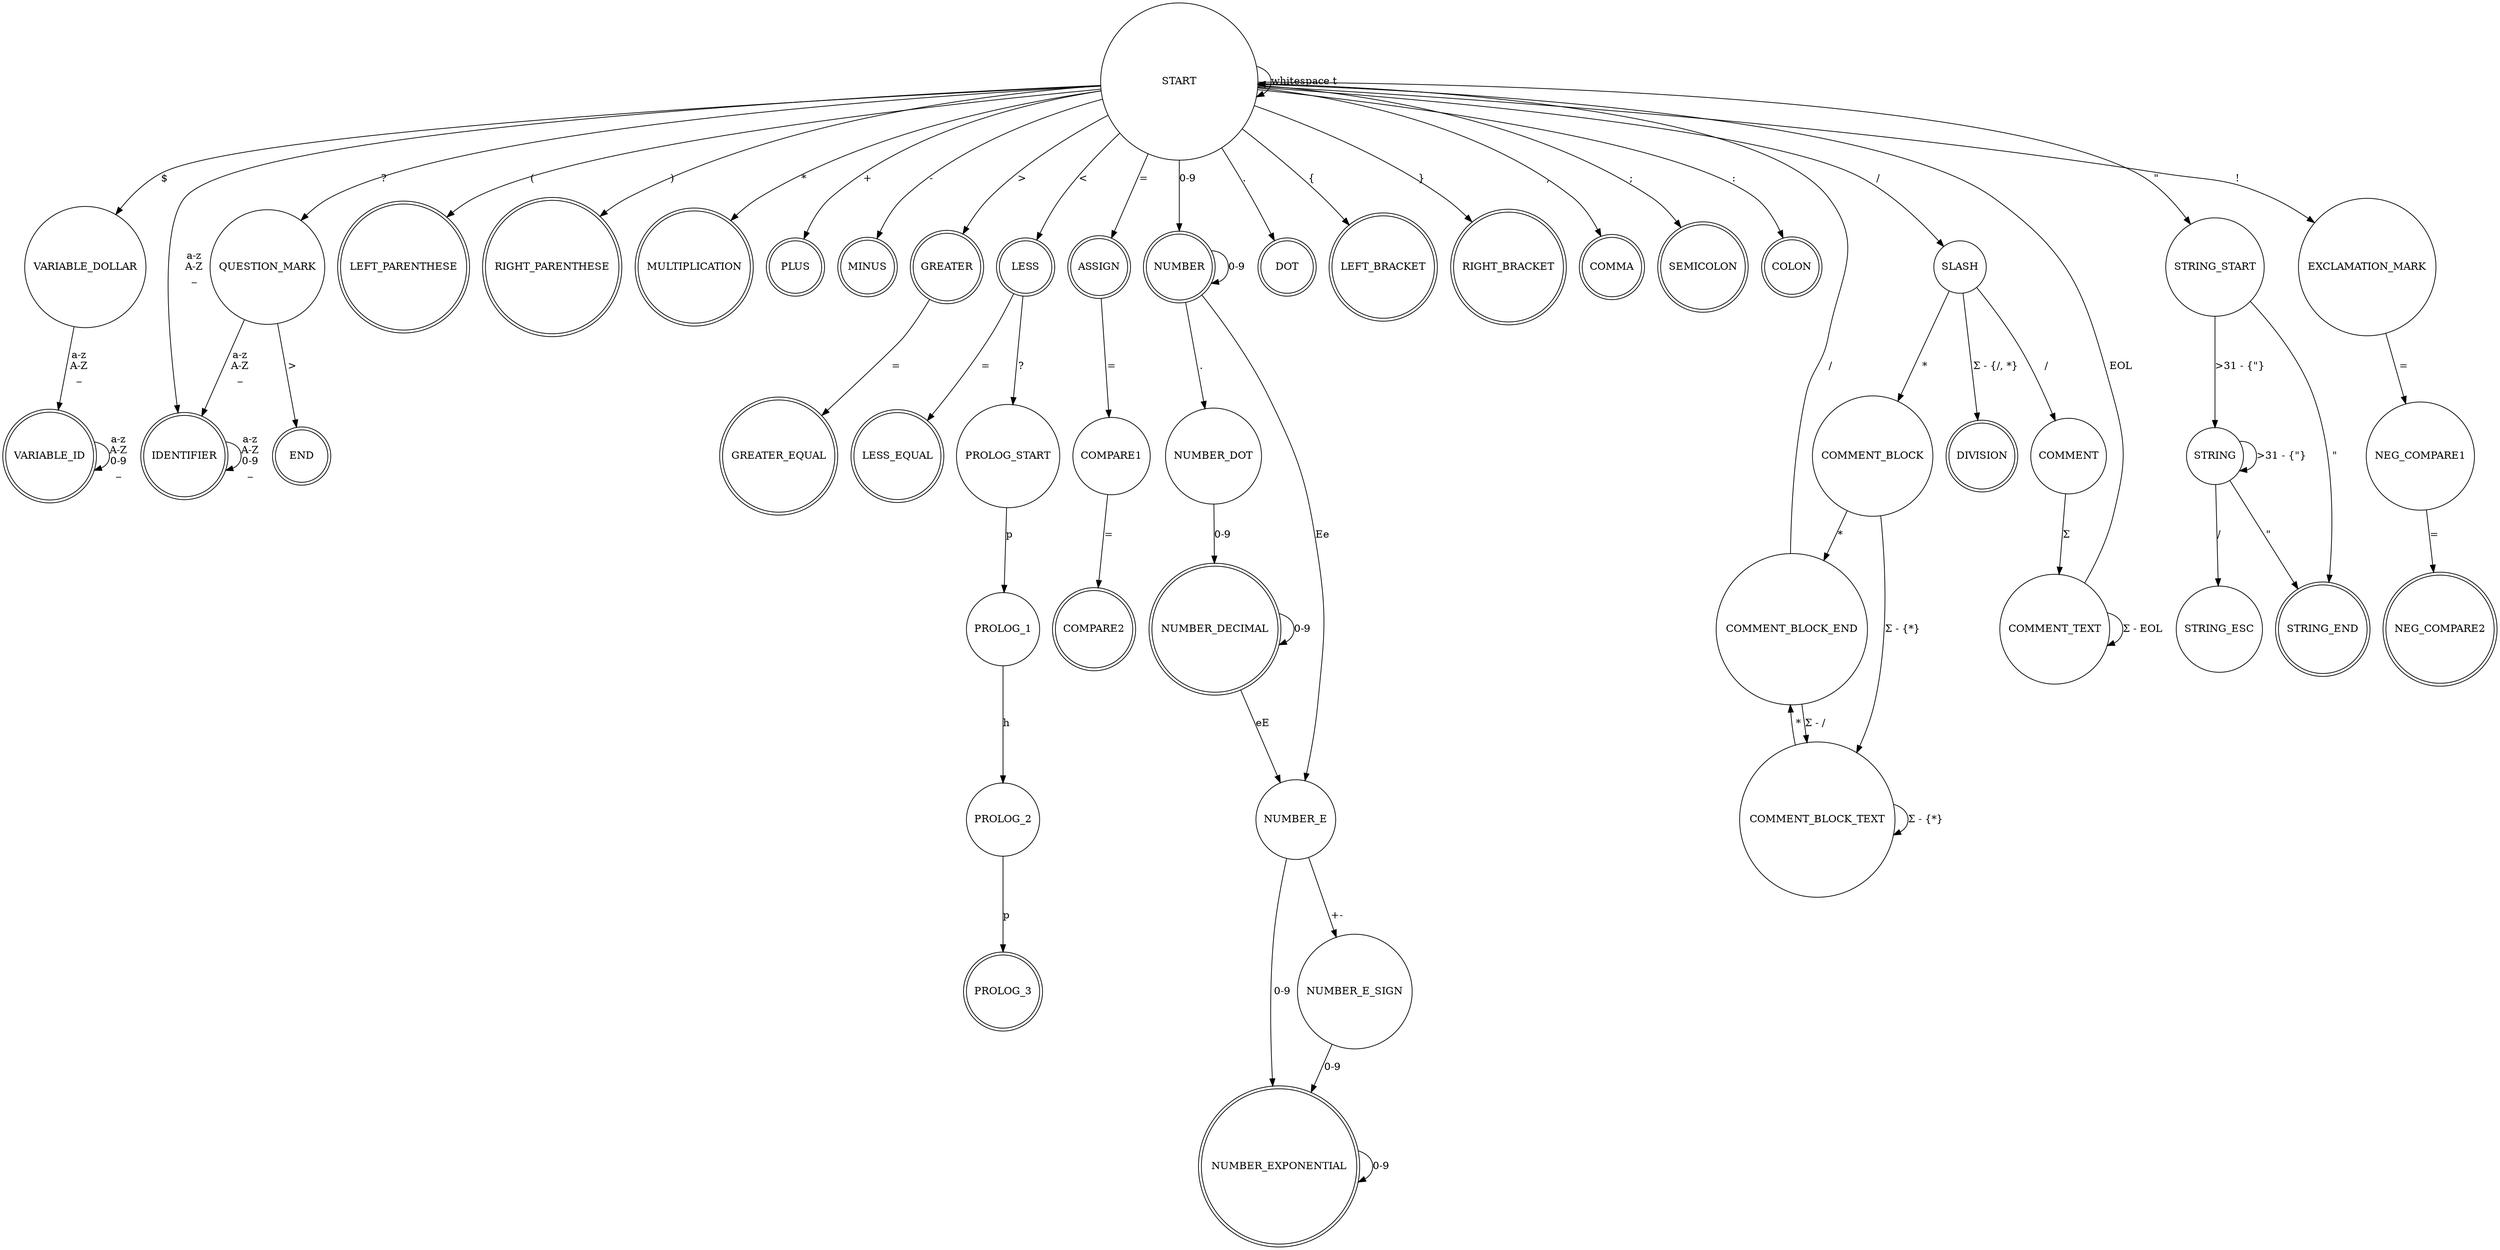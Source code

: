 digraph G {
node [shape=circle, width=1, height=1]
{
node [shape=doublecircle]
VARIABLE_ID
STRING_END
IDENTIFIER
LEFT_PARENTHESE
RIGHT_PARENTHESE
NUMBER_DECIMAL
NUMBER_EXPONENTIAL
MULTIPLICATION,
DIVISION,
PLUS,
MINUS,
GREATER,
LESS,
GREATER_EQUAL,
LESS_EQUAL,
ASSIGN,
COMPARE2,
NEG_COMPARE2,
NUMBER,
DOT,
END,
PROLOG_3
LEFT_BRACKET,
RIGHT_BRACKET,
COMMA,
SEMICOLON,
COLON
}

{
node[width = 3, height = 3];
START
}

subgraph{
SLASH,
COMMENT,
COMMENT_TEXT,
COMMENT_BLOCK,
COMMENT_BLOCK_END,
COMMENT_BLOCK_TEXT
}
subgraph{
LEFT_PARENTHESE,
RIGHT_PARENTHESE,
STRING_START,
NUMBER,
NUMBER_DOT,
NUMBER_DECIMAL,
NUMBER_E,
NUMBER_E_SIGN,
NUMBER_EXPONENTIAL
VARIABLE_DOLLAR,
VARIABLE_ID
}
subgraph{
MULTIPLICATION,
DIVISION,
PLUS,
MINUS,
DOT,
GREATER,
LESS,
GREATER_EQUAL,
LESS_EQUAL,
ASSIGN,
COMPARE1,
COMPARE2,
EXCLAMATION_MARK,
NEG_COMPARE1,
NEG_COMPARE2
}
START -> IDENTIFIER[label="a-z\nA-Z\n_"];
START -> QUESTION_MARK[label="?"]
START -> LEFT_PARENTHESE[label="("];
START -> RIGHT_PARENTHESE[label=")"];
START -> STRING_START[label="\""];
    START -> NUMBER[label="0-9"];
    START -> COMMA[label=","];
    START -> COLON[label=":"];
    START -> SEMICOLON[label=";"]
    START -> START[label="whitespace \t"]
    IDENTIFIER -> IDENTIFIER[label="a-z\nA-Z\n0-9\n_"];
    QUESTION_MARK -> IDENTIFIER[label="a-z\nA-Z\n_"];
    NUMBER -> NUMBER_DOT[label="."];
    NUMBER_DOT -> NUMBER_DECIMAL[label="0-9"];
    NUMBER -> NUMBER_E[label="Ee"];
    NUMBER_DECIMAL -> NUMBER_E[label="eE"];
    NUMBER_E -> NUMBER_E_SIGN[label="+-"];
    NUMBER_E -> NUMBER_EXPONENTIAL[label="0-9"]
    NUMBER_E_SIGN -> NUMBER_EXPONENTIAL[label="0-9"];
    NUMBER_EXPONENTIAL -> NUMBER_EXPONENTIAL[label="0-9"];
    NUMBER -> NUMBER[label="0-9"];
    NUMBER_DECIMAL -> NUMBER_DECIMAL[label="0-9"];

    STRING_START -> STRING[label=">31 - {\"}"];
STRING_START -> STRING_END[label="\""];
    STRING -> STRING_ESC[label="/"];
    STRING -> STRING_END[label="\""];
STRING -> STRING[label=">31 - {\"}"];

    START -> VARIABLE_DOLLAR[label="$"];
    VARIABLE_DOLLAR -> VARIABLE_ID[label="a-z\nA-Z\n_"];
    VARIABLE_ID -> VARIABLE_ID[label="a-z\nA-Z\n0-9\n_"];
    START -> SLASH[label="  /"];
    SLASH -> COMMENT[label="  /"];
    COMMENT -> COMMENT_TEXT[label="&#931;"];
    COMMENT_TEXT -> COMMENT_TEXT[label="&#931; - EOL"];
COMMENT_TEXT -> START[label="EOL"];
SLASH -> COMMENT_BLOCK[label="*"];
COMMENT_BLOCK -> COMMENT_BLOCK_TEXT[label="&#931; - {*}"];
COMMENT_BLOCK -> COMMENT_BLOCK_END[label="*"];
COMMENT_BLOCK_TEXT -> COMMENT_BLOCK_TEXT[label="&#931; - {*}"];
COMMENT_BLOCK_TEXT -> COMMENT_BLOCK_END[label=" *"];
COMMENT_BLOCK_END -> COMMENT_BLOCK_TEXT[label="&#931; - /"];
COMMENT_BLOCK_END -> START[label=" /"];
SLASH -> DIVISION[label= "&#931; - {/, *}"];
START -> MULTIPLICATION[label="*"];
START -> PLUS[label="+"];
START -> MINUS[label="-"];
START -> GREATER[label=">"];
START -> LESS[label="<"];
START -> DOT[label="."];
GREATER -> GREATER_EQUAL[label="="];
LESS -> LESS_EQUAL[label="="];
LESS -> PROLOG_START[label="?"];
PROLOG_START -> PROLOG_1[label="p"];
PROLOG_1 -> PROLOG_2[label="h"];
PROLOG_2 -> PROLOG_3[label="p"];

QUESTION_MARK -> END[label=">"];

START -> ASSIGN[label="="];
ASSIGN -> COMPARE1[label="="];
COMPARE1 -> COMPARE2[label="="];
START ->EXCLAMATION_MARK[label="!"];
EXCLAMATION_MARK -> NEG_COMPARE1[label="="];
NEG_COMPARE1 -> NEG_COMPARE2[label="="];

START -> LEFT_BRACKET[label="{"];
START -> RIGHT_BRACKET[label="}"]
}